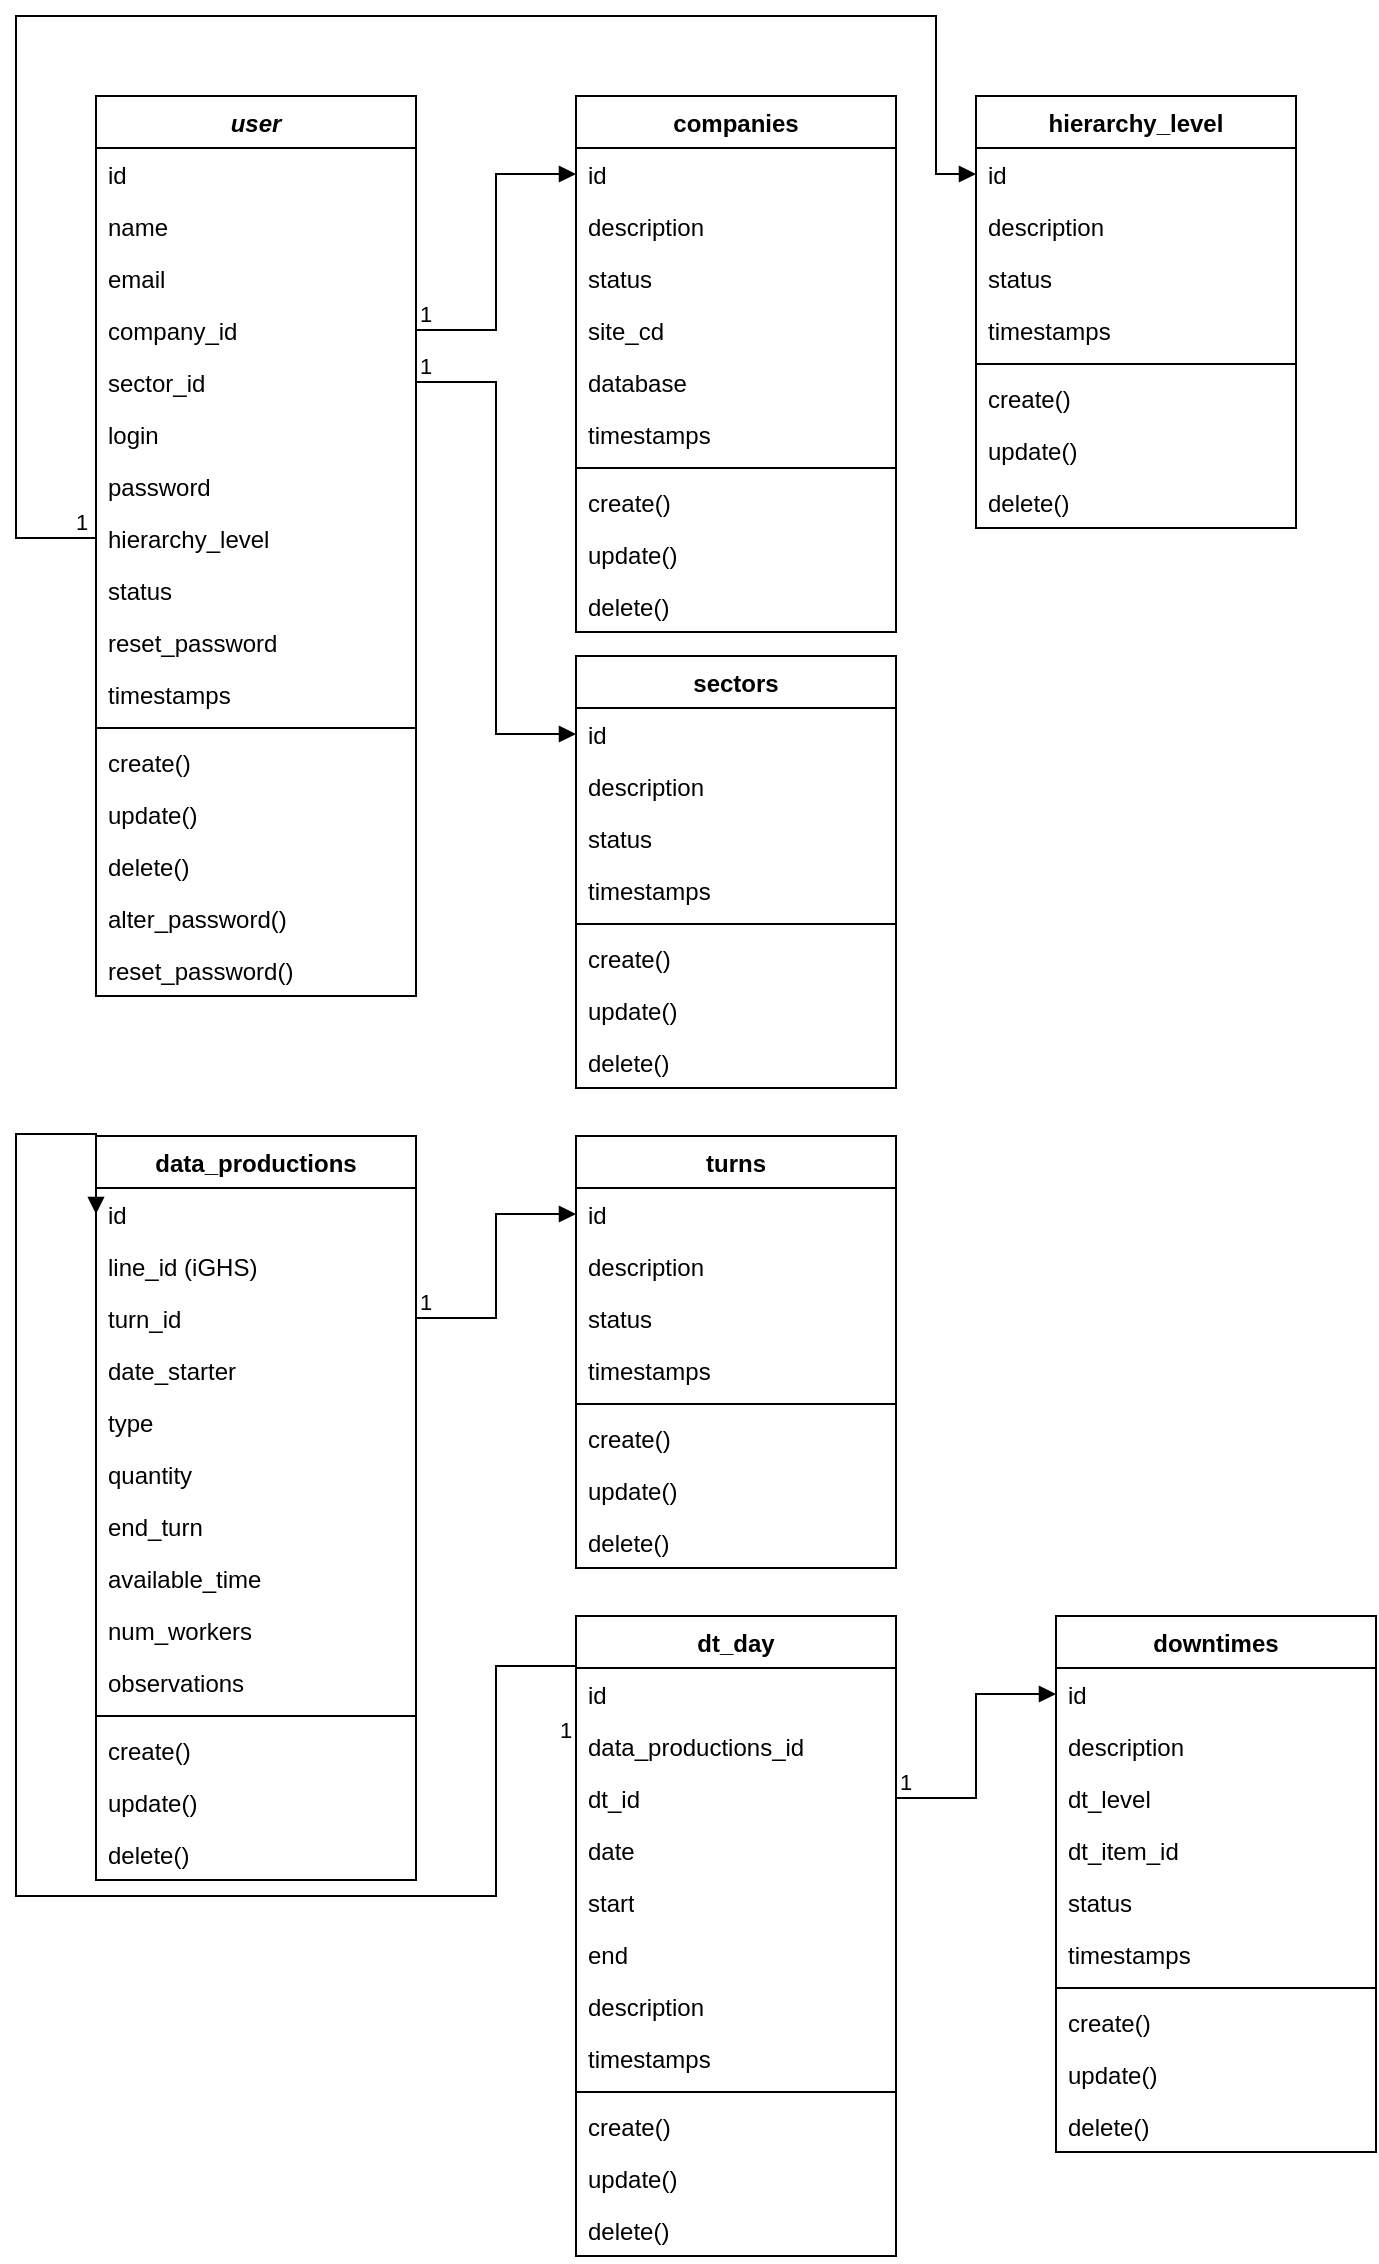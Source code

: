<mxfile version="28.2.3">
  <diagram id="C5RBs43oDa-KdzZeNtuy" name="Page-1">
    <mxGraphModel dx="946" dy="586" grid="1" gridSize="10" guides="1" tooltips="1" connect="1" arrows="1" fold="1" page="1" pageScale="1" pageWidth="827" pageHeight="1169" math="0" shadow="0">
      <root>
        <mxCell id="WIyWlLk6GJQsqaUBKTNV-0" />
        <mxCell id="WIyWlLk6GJQsqaUBKTNV-1" parent="WIyWlLk6GJQsqaUBKTNV-0" />
        <mxCell id="zkfFHV4jXpPFQw0GAbJ--0" value="user" style="swimlane;fontStyle=3;align=center;verticalAlign=top;childLayout=stackLayout;horizontal=1;startSize=26;horizontalStack=0;resizeParent=1;resizeLast=0;collapsible=1;marginBottom=0;rounded=0;shadow=0;strokeWidth=1;" parent="WIyWlLk6GJQsqaUBKTNV-1" vertex="1">
          <mxGeometry x="80" y="80" width="160" height="450" as="geometry">
            <mxRectangle x="40" y="40" width="160" height="26" as="alternateBounds" />
          </mxGeometry>
        </mxCell>
        <mxCell id="aJBhfYt_xdyc8l9P6Jgl-28" value="id" style="text;strokeColor=none;fillColor=none;align=left;verticalAlign=top;spacingLeft=4;spacingRight=4;overflow=hidden;rotatable=0;points=[[0,0.5],[1,0.5]];portConstraint=eastwest;whiteSpace=wrap;html=1;" parent="zkfFHV4jXpPFQw0GAbJ--0" vertex="1">
          <mxGeometry y="26" width="160" height="26" as="geometry" />
        </mxCell>
        <mxCell id="zkfFHV4jXpPFQw0GAbJ--1" value="name" style="text;align=left;verticalAlign=top;spacingLeft=4;spacingRight=4;overflow=hidden;rotatable=0;points=[[0,0.5],[1,0.5]];portConstraint=eastwest;" parent="zkfFHV4jXpPFQw0GAbJ--0" vertex="1">
          <mxGeometry y="52" width="160" height="26" as="geometry" />
        </mxCell>
        <mxCell id="zkfFHV4jXpPFQw0GAbJ--2" value="email" style="text;align=left;verticalAlign=top;spacingLeft=4;spacingRight=4;overflow=hidden;rotatable=0;points=[[0,0.5],[1,0.5]];portConstraint=eastwest;rounded=0;shadow=0;html=0;" parent="zkfFHV4jXpPFQw0GAbJ--0" vertex="1">
          <mxGeometry y="78" width="160" height="26" as="geometry" />
        </mxCell>
        <mxCell id="aJBhfYt_xdyc8l9P6Jgl-22" value="company_id" style="text;strokeColor=none;fillColor=none;align=left;verticalAlign=top;spacingLeft=4;spacingRight=4;overflow=hidden;rotatable=0;points=[[0,0.5],[1,0.5]];portConstraint=eastwest;whiteSpace=wrap;html=1;" parent="zkfFHV4jXpPFQw0GAbJ--0" vertex="1">
          <mxGeometry y="104" width="160" height="26" as="geometry" />
        </mxCell>
        <mxCell id="aJBhfYt_xdyc8l9P6Jgl-23" value="sector_id" style="text;strokeColor=none;fillColor=none;align=left;verticalAlign=top;spacingLeft=4;spacingRight=4;overflow=hidden;rotatable=0;points=[[0,0.5],[1,0.5]];portConstraint=eastwest;whiteSpace=wrap;html=1;" parent="zkfFHV4jXpPFQw0GAbJ--0" vertex="1">
          <mxGeometry y="130" width="160" height="26" as="geometry" />
        </mxCell>
        <mxCell id="zkfFHV4jXpPFQw0GAbJ--3" value="login" style="text;align=left;verticalAlign=top;spacingLeft=4;spacingRight=4;overflow=hidden;rotatable=0;points=[[0,0.5],[1,0.5]];portConstraint=eastwest;rounded=0;shadow=0;html=0;" parent="zkfFHV4jXpPFQw0GAbJ--0" vertex="1">
          <mxGeometry y="156" width="160" height="26" as="geometry" />
        </mxCell>
        <mxCell id="aJBhfYt_xdyc8l9P6Jgl-10" value="password" style="text;strokeColor=none;fillColor=none;align=left;verticalAlign=top;spacingLeft=4;spacingRight=4;overflow=hidden;rotatable=0;points=[[0,0.5],[1,0.5]];portConstraint=eastwest;whiteSpace=wrap;html=1;" parent="zkfFHV4jXpPFQw0GAbJ--0" vertex="1">
          <mxGeometry y="182" width="160" height="26" as="geometry" />
        </mxCell>
        <mxCell id="aJBhfYt_xdyc8l9P6Jgl-11" value="hierarchy_level" style="text;strokeColor=none;fillColor=none;align=left;verticalAlign=top;spacingLeft=4;spacingRight=4;overflow=hidden;rotatable=0;points=[[0,0.5],[1,0.5]];portConstraint=eastwest;whiteSpace=wrap;html=1;" parent="zkfFHV4jXpPFQw0GAbJ--0" vertex="1">
          <mxGeometry y="208" width="160" height="26" as="geometry" />
        </mxCell>
        <mxCell id="aJBhfYt_xdyc8l9P6Jgl-12" value="status" style="text;strokeColor=none;fillColor=none;align=left;verticalAlign=top;spacingLeft=4;spacingRight=4;overflow=hidden;rotatable=0;points=[[0,0.5],[1,0.5]];portConstraint=eastwest;whiteSpace=wrap;html=1;" parent="zkfFHV4jXpPFQw0GAbJ--0" vertex="1">
          <mxGeometry y="234" width="160" height="26" as="geometry" />
        </mxCell>
        <mxCell id="aJBhfYt_xdyc8l9P6Jgl-13" value="reset_password" style="text;strokeColor=none;fillColor=none;align=left;verticalAlign=top;spacingLeft=4;spacingRight=4;overflow=hidden;rotatable=0;points=[[0,0.5],[1,0.5]];portConstraint=eastwest;whiteSpace=wrap;html=1;" parent="zkfFHV4jXpPFQw0GAbJ--0" vertex="1">
          <mxGeometry y="260" width="160" height="26" as="geometry" />
        </mxCell>
        <mxCell id="aJBhfYt_xdyc8l9P6Jgl-14" value="timestamps" style="text;strokeColor=none;fillColor=none;align=left;verticalAlign=top;spacingLeft=4;spacingRight=4;overflow=hidden;rotatable=0;points=[[0,0.5],[1,0.5]];portConstraint=eastwest;whiteSpace=wrap;html=1;" parent="zkfFHV4jXpPFQw0GAbJ--0" vertex="1">
          <mxGeometry y="286" width="160" height="26" as="geometry" />
        </mxCell>
        <mxCell id="zkfFHV4jXpPFQw0GAbJ--4" value="" style="line;html=1;strokeWidth=1;align=left;verticalAlign=middle;spacingTop=-1;spacingLeft=3;spacingRight=3;rotatable=0;labelPosition=right;points=[];portConstraint=eastwest;" parent="zkfFHV4jXpPFQw0GAbJ--0" vertex="1">
          <mxGeometry y="312" width="160" height="8" as="geometry" />
        </mxCell>
        <mxCell id="zkfFHV4jXpPFQw0GAbJ--5" value="create()" style="text;align=left;verticalAlign=top;spacingLeft=4;spacingRight=4;overflow=hidden;rotatable=0;points=[[0,0.5],[1,0.5]];portConstraint=eastwest;" parent="zkfFHV4jXpPFQw0GAbJ--0" vertex="1">
          <mxGeometry y="320" width="160" height="26" as="geometry" />
        </mxCell>
        <mxCell id="aJBhfYt_xdyc8l9P6Jgl-16" value="update()" style="text;strokeColor=none;fillColor=none;align=left;verticalAlign=top;spacingLeft=4;spacingRight=4;overflow=hidden;rotatable=0;points=[[0,0.5],[1,0.5]];portConstraint=eastwest;whiteSpace=wrap;html=1;" parent="zkfFHV4jXpPFQw0GAbJ--0" vertex="1">
          <mxGeometry y="346" width="160" height="26" as="geometry" />
        </mxCell>
        <mxCell id="aJBhfYt_xdyc8l9P6Jgl-18" value="delete()" style="text;strokeColor=none;fillColor=none;align=left;verticalAlign=top;spacingLeft=4;spacingRight=4;overflow=hidden;rotatable=0;points=[[0,0.5],[1,0.5]];portConstraint=eastwest;whiteSpace=wrap;html=1;" parent="zkfFHV4jXpPFQw0GAbJ--0" vertex="1">
          <mxGeometry y="372" width="160" height="26" as="geometry" />
        </mxCell>
        <mxCell id="aJBhfYt_xdyc8l9P6Jgl-19" value="alter_password()" style="text;strokeColor=none;fillColor=none;align=left;verticalAlign=top;spacingLeft=4;spacingRight=4;overflow=hidden;rotatable=0;points=[[0,0.5],[1,0.5]];portConstraint=eastwest;whiteSpace=wrap;html=1;" parent="zkfFHV4jXpPFQw0GAbJ--0" vertex="1">
          <mxGeometry y="398" width="160" height="26" as="geometry" />
        </mxCell>
        <mxCell id="aJBhfYt_xdyc8l9P6Jgl-20" value="reset_password()" style="text;strokeColor=none;fillColor=none;align=left;verticalAlign=top;spacingLeft=4;spacingRight=4;overflow=hidden;rotatable=0;points=[[0,0.5],[1,0.5]];portConstraint=eastwest;whiteSpace=wrap;html=1;" parent="zkfFHV4jXpPFQw0GAbJ--0" vertex="1">
          <mxGeometry y="424" width="160" height="26" as="geometry" />
        </mxCell>
        <mxCell id="aJBhfYt_xdyc8l9P6Jgl-24" value="companies" style="swimlane;fontStyle=1;align=center;verticalAlign=top;childLayout=stackLayout;horizontal=1;startSize=26;horizontalStack=0;resizeParent=1;resizeParentMax=0;resizeLast=0;collapsible=1;marginBottom=0;whiteSpace=wrap;html=1;" parent="WIyWlLk6GJQsqaUBKTNV-1" vertex="1">
          <mxGeometry x="320" y="80" width="160" height="268" as="geometry" />
        </mxCell>
        <mxCell id="aJBhfYt_xdyc8l9P6Jgl-25" value="id" style="text;strokeColor=none;fillColor=none;align=left;verticalAlign=top;spacingLeft=4;spacingRight=4;overflow=hidden;rotatable=0;points=[[0,0.5],[1,0.5]];portConstraint=eastwest;whiteSpace=wrap;html=1;" parent="aJBhfYt_xdyc8l9P6Jgl-24" vertex="1">
          <mxGeometry y="26" width="160" height="26" as="geometry" />
        </mxCell>
        <mxCell id="aJBhfYt_xdyc8l9P6Jgl-32" value="description" style="text;strokeColor=none;fillColor=none;align=left;verticalAlign=top;spacingLeft=4;spacingRight=4;overflow=hidden;rotatable=0;points=[[0,0.5],[1,0.5]];portConstraint=eastwest;whiteSpace=wrap;html=1;" parent="aJBhfYt_xdyc8l9P6Jgl-24" vertex="1">
          <mxGeometry y="52" width="160" height="26" as="geometry" />
        </mxCell>
        <mxCell id="aJBhfYt_xdyc8l9P6Jgl-33" value="status" style="text;strokeColor=none;fillColor=none;align=left;verticalAlign=top;spacingLeft=4;spacingRight=4;overflow=hidden;rotatable=0;points=[[0,0.5],[1,0.5]];portConstraint=eastwest;whiteSpace=wrap;html=1;" parent="aJBhfYt_xdyc8l9P6Jgl-24" vertex="1">
          <mxGeometry y="78" width="160" height="26" as="geometry" />
        </mxCell>
        <mxCell id="XMLsojWSvzqTKyPz4xc3-0" value="site_cd" style="text;strokeColor=none;fillColor=none;align=left;verticalAlign=top;spacingLeft=4;spacingRight=4;overflow=hidden;rotatable=0;points=[[0,0.5],[1,0.5]];portConstraint=eastwest;whiteSpace=wrap;html=1;" vertex="1" parent="aJBhfYt_xdyc8l9P6Jgl-24">
          <mxGeometry y="104" width="160" height="26" as="geometry" />
        </mxCell>
        <mxCell id="XMLsojWSvzqTKyPz4xc3-1" value="database" style="text;strokeColor=none;fillColor=none;align=left;verticalAlign=top;spacingLeft=4;spacingRight=4;overflow=hidden;rotatable=0;points=[[0,0.5],[1,0.5]];portConstraint=eastwest;whiteSpace=wrap;html=1;" vertex="1" parent="aJBhfYt_xdyc8l9P6Jgl-24">
          <mxGeometry y="130" width="160" height="26" as="geometry" />
        </mxCell>
        <mxCell id="aJBhfYt_xdyc8l9P6Jgl-34" value="timestamps" style="text;strokeColor=none;fillColor=none;align=left;verticalAlign=top;spacingLeft=4;spacingRight=4;overflow=hidden;rotatable=0;points=[[0,0.5],[1,0.5]];portConstraint=eastwest;whiteSpace=wrap;html=1;" parent="aJBhfYt_xdyc8l9P6Jgl-24" vertex="1">
          <mxGeometry y="156" width="160" height="26" as="geometry" />
        </mxCell>
        <mxCell id="aJBhfYt_xdyc8l9P6Jgl-26" value="" style="line;strokeWidth=1;fillColor=none;align=left;verticalAlign=middle;spacingTop=-1;spacingLeft=3;spacingRight=3;rotatable=0;labelPosition=right;points=[];portConstraint=eastwest;strokeColor=inherit;" parent="aJBhfYt_xdyc8l9P6Jgl-24" vertex="1">
          <mxGeometry y="182" width="160" height="8" as="geometry" />
        </mxCell>
        <mxCell id="aJBhfYt_xdyc8l9P6Jgl-27" value="&lt;span style=&quot;text-wrap-mode: nowrap;&quot;&gt;create()&lt;/span&gt;" style="text;strokeColor=none;fillColor=none;align=left;verticalAlign=top;spacingLeft=4;spacingRight=4;overflow=hidden;rotatable=0;points=[[0,0.5],[1,0.5]];portConstraint=eastwest;whiteSpace=wrap;html=1;" parent="aJBhfYt_xdyc8l9P6Jgl-24" vertex="1">
          <mxGeometry y="190" width="160" height="26" as="geometry" />
        </mxCell>
        <mxCell id="aJBhfYt_xdyc8l9P6Jgl-38" value="update()" style="text;strokeColor=none;fillColor=none;align=left;verticalAlign=top;spacingLeft=4;spacingRight=4;overflow=hidden;rotatable=0;points=[[0,0.5],[1,0.5]];portConstraint=eastwest;whiteSpace=wrap;html=1;" parent="aJBhfYt_xdyc8l9P6Jgl-24" vertex="1">
          <mxGeometry y="216" width="160" height="26" as="geometry" />
        </mxCell>
        <mxCell id="aJBhfYt_xdyc8l9P6Jgl-39" value="delete()" style="text;strokeColor=none;fillColor=none;align=left;verticalAlign=top;spacingLeft=4;spacingRight=4;overflow=hidden;rotatable=0;points=[[0,0.5],[1,0.5]];portConstraint=eastwest;whiteSpace=wrap;html=1;" parent="aJBhfYt_xdyc8l9P6Jgl-24" vertex="1">
          <mxGeometry y="242" width="160" height="26" as="geometry" />
        </mxCell>
        <mxCell id="aJBhfYt_xdyc8l9P6Jgl-30" value="" style="endArrow=block;endFill=1;html=1;edgeStyle=orthogonalEdgeStyle;align=left;verticalAlign=top;rounded=0;exitX=1;exitY=0.5;exitDx=0;exitDy=0;entryX=0;entryY=0.5;entryDx=0;entryDy=0;" parent="WIyWlLk6GJQsqaUBKTNV-1" source="aJBhfYt_xdyc8l9P6Jgl-22" target="aJBhfYt_xdyc8l9P6Jgl-25" edge="1">
          <mxGeometry x="-1" relative="1" as="geometry">
            <mxPoint x="260" y="260" as="sourcePoint" />
            <mxPoint x="420" y="260" as="targetPoint" />
          </mxGeometry>
        </mxCell>
        <mxCell id="aJBhfYt_xdyc8l9P6Jgl-31" value="1" style="edgeLabel;resizable=0;html=1;align=left;verticalAlign=bottom;" parent="aJBhfYt_xdyc8l9P6Jgl-30" connectable="0" vertex="1">
          <mxGeometry x="-1" relative="1" as="geometry" />
        </mxCell>
        <mxCell id="aJBhfYt_xdyc8l9P6Jgl-40" value="sectors" style="swimlane;fontStyle=1;align=center;verticalAlign=top;childLayout=stackLayout;horizontal=1;startSize=26;horizontalStack=0;resizeParent=1;resizeParentMax=0;resizeLast=0;collapsible=1;marginBottom=0;whiteSpace=wrap;html=1;" parent="WIyWlLk6GJQsqaUBKTNV-1" vertex="1">
          <mxGeometry x="320" y="360" width="160" height="216" as="geometry" />
        </mxCell>
        <mxCell id="aJBhfYt_xdyc8l9P6Jgl-41" value="id" style="text;strokeColor=none;fillColor=none;align=left;verticalAlign=top;spacingLeft=4;spacingRight=4;overflow=hidden;rotatable=0;points=[[0,0.5],[1,0.5]];portConstraint=eastwest;whiteSpace=wrap;html=1;" parent="aJBhfYt_xdyc8l9P6Jgl-40" vertex="1">
          <mxGeometry y="26" width="160" height="26" as="geometry" />
        </mxCell>
        <mxCell id="aJBhfYt_xdyc8l9P6Jgl-42" value="description" style="text;strokeColor=none;fillColor=none;align=left;verticalAlign=top;spacingLeft=4;spacingRight=4;overflow=hidden;rotatable=0;points=[[0,0.5],[1,0.5]];portConstraint=eastwest;whiteSpace=wrap;html=1;" parent="aJBhfYt_xdyc8l9P6Jgl-40" vertex="1">
          <mxGeometry y="52" width="160" height="26" as="geometry" />
        </mxCell>
        <mxCell id="aJBhfYt_xdyc8l9P6Jgl-43" value="status" style="text;strokeColor=none;fillColor=none;align=left;verticalAlign=top;spacingLeft=4;spacingRight=4;overflow=hidden;rotatable=0;points=[[0,0.5],[1,0.5]];portConstraint=eastwest;whiteSpace=wrap;html=1;" parent="aJBhfYt_xdyc8l9P6Jgl-40" vertex="1">
          <mxGeometry y="78" width="160" height="26" as="geometry" />
        </mxCell>
        <mxCell id="aJBhfYt_xdyc8l9P6Jgl-44" value="timestamps" style="text;strokeColor=none;fillColor=none;align=left;verticalAlign=top;spacingLeft=4;spacingRight=4;overflow=hidden;rotatable=0;points=[[0,0.5],[1,0.5]];portConstraint=eastwest;whiteSpace=wrap;html=1;" parent="aJBhfYt_xdyc8l9P6Jgl-40" vertex="1">
          <mxGeometry y="104" width="160" height="26" as="geometry" />
        </mxCell>
        <mxCell id="aJBhfYt_xdyc8l9P6Jgl-45" value="" style="line;strokeWidth=1;fillColor=none;align=left;verticalAlign=middle;spacingTop=-1;spacingLeft=3;spacingRight=3;rotatable=0;labelPosition=right;points=[];portConstraint=eastwest;strokeColor=inherit;" parent="aJBhfYt_xdyc8l9P6Jgl-40" vertex="1">
          <mxGeometry y="130" width="160" height="8" as="geometry" />
        </mxCell>
        <mxCell id="aJBhfYt_xdyc8l9P6Jgl-46" value="&lt;span style=&quot;text-wrap-mode: nowrap;&quot;&gt;create()&lt;/span&gt;" style="text;strokeColor=none;fillColor=none;align=left;verticalAlign=top;spacingLeft=4;spacingRight=4;overflow=hidden;rotatable=0;points=[[0,0.5],[1,0.5]];portConstraint=eastwest;whiteSpace=wrap;html=1;" parent="aJBhfYt_xdyc8l9P6Jgl-40" vertex="1">
          <mxGeometry y="138" width="160" height="26" as="geometry" />
        </mxCell>
        <mxCell id="aJBhfYt_xdyc8l9P6Jgl-47" value="update()" style="text;strokeColor=none;fillColor=none;align=left;verticalAlign=top;spacingLeft=4;spacingRight=4;overflow=hidden;rotatable=0;points=[[0,0.5],[1,0.5]];portConstraint=eastwest;whiteSpace=wrap;html=1;" parent="aJBhfYt_xdyc8l9P6Jgl-40" vertex="1">
          <mxGeometry y="164" width="160" height="26" as="geometry" />
        </mxCell>
        <mxCell id="aJBhfYt_xdyc8l9P6Jgl-48" value="delete()" style="text;strokeColor=none;fillColor=none;align=left;verticalAlign=top;spacingLeft=4;spacingRight=4;overflow=hidden;rotatable=0;points=[[0,0.5],[1,0.5]];portConstraint=eastwest;whiteSpace=wrap;html=1;" parent="aJBhfYt_xdyc8l9P6Jgl-40" vertex="1">
          <mxGeometry y="190" width="160" height="26" as="geometry" />
        </mxCell>
        <mxCell id="aJBhfYt_xdyc8l9P6Jgl-49" value="" style="endArrow=block;endFill=1;html=1;edgeStyle=orthogonalEdgeStyle;align=left;verticalAlign=top;rounded=0;exitX=1;exitY=0.5;exitDx=0;exitDy=0;entryX=0;entryY=0.5;entryDx=0;entryDy=0;" parent="WIyWlLk6GJQsqaUBKTNV-1" source="aJBhfYt_xdyc8l9P6Jgl-23" target="aJBhfYt_xdyc8l9P6Jgl-41" edge="1">
          <mxGeometry x="-1" relative="1" as="geometry">
            <mxPoint x="270" y="268" as="sourcePoint" />
            <mxPoint x="350" y="190" as="targetPoint" />
          </mxGeometry>
        </mxCell>
        <mxCell id="aJBhfYt_xdyc8l9P6Jgl-50" value="1" style="edgeLabel;resizable=0;html=1;align=left;verticalAlign=bottom;" parent="aJBhfYt_xdyc8l9P6Jgl-49" connectable="0" vertex="1">
          <mxGeometry x="-1" relative="1" as="geometry" />
        </mxCell>
        <mxCell id="aJBhfYt_xdyc8l9P6Jgl-51" value="&lt;span style=&quot;text-align: left;&quot;&gt;hierarchy_level&lt;/span&gt;" style="swimlane;fontStyle=1;align=center;verticalAlign=top;childLayout=stackLayout;horizontal=1;startSize=26;horizontalStack=0;resizeParent=1;resizeParentMax=0;resizeLast=0;collapsible=1;marginBottom=0;whiteSpace=wrap;html=1;" parent="WIyWlLk6GJQsqaUBKTNV-1" vertex="1">
          <mxGeometry x="520" y="80" width="160" height="216" as="geometry" />
        </mxCell>
        <mxCell id="aJBhfYt_xdyc8l9P6Jgl-52" value="id" style="text;strokeColor=none;fillColor=none;align=left;verticalAlign=top;spacingLeft=4;spacingRight=4;overflow=hidden;rotatable=0;points=[[0,0.5],[1,0.5]];portConstraint=eastwest;whiteSpace=wrap;html=1;" parent="aJBhfYt_xdyc8l9P6Jgl-51" vertex="1">
          <mxGeometry y="26" width="160" height="26" as="geometry" />
        </mxCell>
        <mxCell id="aJBhfYt_xdyc8l9P6Jgl-53" value="description" style="text;strokeColor=none;fillColor=none;align=left;verticalAlign=top;spacingLeft=4;spacingRight=4;overflow=hidden;rotatable=0;points=[[0,0.5],[1,0.5]];portConstraint=eastwest;whiteSpace=wrap;html=1;" parent="aJBhfYt_xdyc8l9P6Jgl-51" vertex="1">
          <mxGeometry y="52" width="160" height="26" as="geometry" />
        </mxCell>
        <mxCell id="aJBhfYt_xdyc8l9P6Jgl-54" value="status" style="text;strokeColor=none;fillColor=none;align=left;verticalAlign=top;spacingLeft=4;spacingRight=4;overflow=hidden;rotatable=0;points=[[0,0.5],[1,0.5]];portConstraint=eastwest;whiteSpace=wrap;html=1;" parent="aJBhfYt_xdyc8l9P6Jgl-51" vertex="1">
          <mxGeometry y="78" width="160" height="26" as="geometry" />
        </mxCell>
        <mxCell id="aJBhfYt_xdyc8l9P6Jgl-55" value="timestamps" style="text;strokeColor=none;fillColor=none;align=left;verticalAlign=top;spacingLeft=4;spacingRight=4;overflow=hidden;rotatable=0;points=[[0,0.5],[1,0.5]];portConstraint=eastwest;whiteSpace=wrap;html=1;" parent="aJBhfYt_xdyc8l9P6Jgl-51" vertex="1">
          <mxGeometry y="104" width="160" height="26" as="geometry" />
        </mxCell>
        <mxCell id="aJBhfYt_xdyc8l9P6Jgl-56" value="" style="line;strokeWidth=1;fillColor=none;align=left;verticalAlign=middle;spacingTop=-1;spacingLeft=3;spacingRight=3;rotatable=0;labelPosition=right;points=[];portConstraint=eastwest;strokeColor=inherit;" parent="aJBhfYt_xdyc8l9P6Jgl-51" vertex="1">
          <mxGeometry y="130" width="160" height="8" as="geometry" />
        </mxCell>
        <mxCell id="aJBhfYt_xdyc8l9P6Jgl-57" value="&lt;span style=&quot;text-wrap-mode: nowrap;&quot;&gt;create()&lt;/span&gt;" style="text;strokeColor=none;fillColor=none;align=left;verticalAlign=top;spacingLeft=4;spacingRight=4;overflow=hidden;rotatable=0;points=[[0,0.5],[1,0.5]];portConstraint=eastwest;whiteSpace=wrap;html=1;" parent="aJBhfYt_xdyc8l9P6Jgl-51" vertex="1">
          <mxGeometry y="138" width="160" height="26" as="geometry" />
        </mxCell>
        <mxCell id="aJBhfYt_xdyc8l9P6Jgl-58" value="update()" style="text;strokeColor=none;fillColor=none;align=left;verticalAlign=top;spacingLeft=4;spacingRight=4;overflow=hidden;rotatable=0;points=[[0,0.5],[1,0.5]];portConstraint=eastwest;whiteSpace=wrap;html=1;" parent="aJBhfYt_xdyc8l9P6Jgl-51" vertex="1">
          <mxGeometry y="164" width="160" height="26" as="geometry" />
        </mxCell>
        <mxCell id="aJBhfYt_xdyc8l9P6Jgl-59" value="delete()" style="text;strokeColor=none;fillColor=none;align=left;verticalAlign=top;spacingLeft=4;spacingRight=4;overflow=hidden;rotatable=0;points=[[0,0.5],[1,0.5]];portConstraint=eastwest;whiteSpace=wrap;html=1;" parent="aJBhfYt_xdyc8l9P6Jgl-51" vertex="1">
          <mxGeometry y="190" width="160" height="26" as="geometry" />
        </mxCell>
        <mxCell id="aJBhfYt_xdyc8l9P6Jgl-60" value="" style="endArrow=block;endFill=1;html=1;edgeStyle=orthogonalEdgeStyle;align=left;verticalAlign=top;rounded=0;exitX=0;exitY=0.5;exitDx=0;exitDy=0;entryX=0;entryY=0.5;entryDx=0;entryDy=0;" parent="WIyWlLk6GJQsqaUBKTNV-1" source="aJBhfYt_xdyc8l9P6Jgl-11" target="aJBhfYt_xdyc8l9P6Jgl-52" edge="1">
          <mxGeometry x="-1" relative="1" as="geometry">
            <mxPoint x="250" y="268" as="sourcePoint" />
            <mxPoint x="330" y="190" as="targetPoint" />
            <Array as="points">
              <mxPoint x="40" y="301" />
              <mxPoint x="40" y="40" />
              <mxPoint x="500" y="40" />
              <mxPoint x="500" y="119" />
            </Array>
          </mxGeometry>
        </mxCell>
        <mxCell id="aJBhfYt_xdyc8l9P6Jgl-61" value="1" style="edgeLabel;resizable=0;html=1;align=left;verticalAlign=bottom;" parent="aJBhfYt_xdyc8l9P6Jgl-60" connectable="0" vertex="1">
          <mxGeometry x="-1" relative="1" as="geometry">
            <mxPoint x="-12" as="offset" />
          </mxGeometry>
        </mxCell>
        <mxCell id="aJBhfYt_xdyc8l9P6Jgl-74" value="&lt;span style=&quot;text-align: left;&quot;&gt;data_productions&lt;/span&gt;" style="swimlane;fontStyle=1;align=center;verticalAlign=top;childLayout=stackLayout;horizontal=1;startSize=26;horizontalStack=0;resizeParent=1;resizeParentMax=0;resizeLast=0;collapsible=1;marginBottom=0;whiteSpace=wrap;html=1;" parent="WIyWlLk6GJQsqaUBKTNV-1" vertex="1">
          <mxGeometry x="80" y="600" width="160" height="372" as="geometry" />
        </mxCell>
        <mxCell id="aJBhfYt_xdyc8l9P6Jgl-75" value="id" style="text;strokeColor=none;fillColor=none;align=left;verticalAlign=top;spacingLeft=4;spacingRight=4;overflow=hidden;rotatable=0;points=[[0,0.5],[1,0.5]];portConstraint=eastwest;whiteSpace=wrap;html=1;" parent="aJBhfYt_xdyc8l9P6Jgl-74" vertex="1">
          <mxGeometry y="26" width="160" height="26" as="geometry" />
        </mxCell>
        <mxCell id="aJBhfYt_xdyc8l9P6Jgl-76" value="line_id (iGHS)" style="text;strokeColor=none;fillColor=none;align=left;verticalAlign=top;spacingLeft=4;spacingRight=4;overflow=hidden;rotatable=0;points=[[0,0.5],[1,0.5]];portConstraint=eastwest;whiteSpace=wrap;html=1;" parent="aJBhfYt_xdyc8l9P6Jgl-74" vertex="1">
          <mxGeometry y="52" width="160" height="26" as="geometry" />
        </mxCell>
        <mxCell id="aJBhfYt_xdyc8l9P6Jgl-93" value="turn_id" style="text;strokeColor=none;fillColor=none;align=left;verticalAlign=top;spacingLeft=4;spacingRight=4;overflow=hidden;rotatable=0;points=[[0,0.5],[1,0.5]];portConstraint=eastwest;whiteSpace=wrap;html=1;" parent="aJBhfYt_xdyc8l9P6Jgl-74" vertex="1">
          <mxGeometry y="78" width="160" height="26" as="geometry" />
        </mxCell>
        <mxCell id="aJBhfYt_xdyc8l9P6Jgl-94" value="date_starter" style="text;strokeColor=none;fillColor=none;align=left;verticalAlign=top;spacingLeft=4;spacingRight=4;overflow=hidden;rotatable=0;points=[[0,0.5],[1,0.5]];portConstraint=eastwest;whiteSpace=wrap;html=1;" parent="aJBhfYt_xdyc8l9P6Jgl-74" vertex="1">
          <mxGeometry y="104" width="160" height="26" as="geometry" />
        </mxCell>
        <mxCell id="aJBhfYt_xdyc8l9P6Jgl-77" value="type" style="text;strokeColor=none;fillColor=none;align=left;verticalAlign=top;spacingLeft=4;spacingRight=4;overflow=hidden;rotatable=0;points=[[0,0.5],[1,0.5]];portConstraint=eastwest;whiteSpace=wrap;html=1;" parent="aJBhfYt_xdyc8l9P6Jgl-74" vertex="1">
          <mxGeometry y="130" width="160" height="26" as="geometry" />
        </mxCell>
        <mxCell id="aJBhfYt_xdyc8l9P6Jgl-78" value="quantity" style="text;strokeColor=none;fillColor=none;align=left;verticalAlign=top;spacingLeft=4;spacingRight=4;overflow=hidden;rotatable=0;points=[[0,0.5],[1,0.5]];portConstraint=eastwest;whiteSpace=wrap;html=1;" parent="aJBhfYt_xdyc8l9P6Jgl-74" vertex="1">
          <mxGeometry y="156" width="160" height="26" as="geometry" />
        </mxCell>
        <mxCell id="aJBhfYt_xdyc8l9P6Jgl-86" value="end_turn" style="text;strokeColor=none;fillColor=none;align=left;verticalAlign=top;spacingLeft=4;spacingRight=4;overflow=hidden;rotatable=0;points=[[0,0.5],[1,0.5]];portConstraint=eastwest;whiteSpace=wrap;html=1;" parent="aJBhfYt_xdyc8l9P6Jgl-74" vertex="1">
          <mxGeometry y="182" width="160" height="26" as="geometry" />
        </mxCell>
        <mxCell id="aJBhfYt_xdyc8l9P6Jgl-88" value="available_time" style="text;strokeColor=none;fillColor=none;align=left;verticalAlign=top;spacingLeft=4;spacingRight=4;overflow=hidden;rotatable=0;points=[[0,0.5],[1,0.5]];portConstraint=eastwest;whiteSpace=wrap;html=1;" parent="aJBhfYt_xdyc8l9P6Jgl-74" vertex="1">
          <mxGeometry y="208" width="160" height="26" as="geometry" />
        </mxCell>
        <mxCell id="aJBhfYt_xdyc8l9P6Jgl-89" value="num_workers" style="text;strokeColor=none;fillColor=none;align=left;verticalAlign=top;spacingLeft=4;spacingRight=4;overflow=hidden;rotatable=0;points=[[0,0.5],[1,0.5]];portConstraint=eastwest;whiteSpace=wrap;html=1;" parent="aJBhfYt_xdyc8l9P6Jgl-74" vertex="1">
          <mxGeometry y="234" width="160" height="26" as="geometry" />
        </mxCell>
        <mxCell id="aJBhfYt_xdyc8l9P6Jgl-91" value="observations" style="text;strokeColor=none;fillColor=none;align=left;verticalAlign=top;spacingLeft=4;spacingRight=4;overflow=hidden;rotatable=0;points=[[0,0.5],[1,0.5]];portConstraint=eastwest;whiteSpace=wrap;html=1;" parent="aJBhfYt_xdyc8l9P6Jgl-74" vertex="1">
          <mxGeometry y="260" width="160" height="26" as="geometry" />
        </mxCell>
        <mxCell id="aJBhfYt_xdyc8l9P6Jgl-79" value="" style="line;strokeWidth=1;fillColor=none;align=left;verticalAlign=middle;spacingTop=-1;spacingLeft=3;spacingRight=3;rotatable=0;labelPosition=right;points=[];portConstraint=eastwest;strokeColor=inherit;" parent="aJBhfYt_xdyc8l9P6Jgl-74" vertex="1">
          <mxGeometry y="286" width="160" height="8" as="geometry" />
        </mxCell>
        <mxCell id="aJBhfYt_xdyc8l9P6Jgl-80" value="&lt;span style=&quot;text-wrap-mode: nowrap;&quot;&gt;create()&lt;/span&gt;" style="text;strokeColor=none;fillColor=none;align=left;verticalAlign=top;spacingLeft=4;spacingRight=4;overflow=hidden;rotatable=0;points=[[0,0.5],[1,0.5]];portConstraint=eastwest;whiteSpace=wrap;html=1;" parent="aJBhfYt_xdyc8l9P6Jgl-74" vertex="1">
          <mxGeometry y="294" width="160" height="26" as="geometry" />
        </mxCell>
        <mxCell id="aJBhfYt_xdyc8l9P6Jgl-81" value="update()" style="text;strokeColor=none;fillColor=none;align=left;verticalAlign=top;spacingLeft=4;spacingRight=4;overflow=hidden;rotatable=0;points=[[0,0.5],[1,0.5]];portConstraint=eastwest;whiteSpace=wrap;html=1;" parent="aJBhfYt_xdyc8l9P6Jgl-74" vertex="1">
          <mxGeometry y="320" width="160" height="26" as="geometry" />
        </mxCell>
        <mxCell id="aJBhfYt_xdyc8l9P6Jgl-82" value="delete()" style="text;strokeColor=none;fillColor=none;align=left;verticalAlign=top;spacingLeft=4;spacingRight=4;overflow=hidden;rotatable=0;points=[[0,0.5],[1,0.5]];portConstraint=eastwest;whiteSpace=wrap;html=1;" parent="aJBhfYt_xdyc8l9P6Jgl-74" vertex="1">
          <mxGeometry y="346" width="160" height="26" as="geometry" />
        </mxCell>
        <mxCell id="aJBhfYt_xdyc8l9P6Jgl-96" value="turns" style="swimlane;fontStyle=1;align=center;verticalAlign=top;childLayout=stackLayout;horizontal=1;startSize=26;horizontalStack=0;resizeParent=1;resizeParentMax=0;resizeLast=0;collapsible=1;marginBottom=0;whiteSpace=wrap;html=1;" parent="WIyWlLk6GJQsqaUBKTNV-1" vertex="1">
          <mxGeometry x="320" y="600" width="160" height="216" as="geometry" />
        </mxCell>
        <mxCell id="aJBhfYt_xdyc8l9P6Jgl-97" value="id" style="text;strokeColor=none;fillColor=none;align=left;verticalAlign=top;spacingLeft=4;spacingRight=4;overflow=hidden;rotatable=0;points=[[0,0.5],[1,0.5]];portConstraint=eastwest;whiteSpace=wrap;html=1;" parent="aJBhfYt_xdyc8l9P6Jgl-96" vertex="1">
          <mxGeometry y="26" width="160" height="26" as="geometry" />
        </mxCell>
        <mxCell id="aJBhfYt_xdyc8l9P6Jgl-98" value="description" style="text;strokeColor=none;fillColor=none;align=left;verticalAlign=top;spacingLeft=4;spacingRight=4;overflow=hidden;rotatable=0;points=[[0,0.5],[1,0.5]];portConstraint=eastwest;whiteSpace=wrap;html=1;" parent="aJBhfYt_xdyc8l9P6Jgl-96" vertex="1">
          <mxGeometry y="52" width="160" height="26" as="geometry" />
        </mxCell>
        <mxCell id="aJBhfYt_xdyc8l9P6Jgl-99" value="status" style="text;strokeColor=none;fillColor=none;align=left;verticalAlign=top;spacingLeft=4;spacingRight=4;overflow=hidden;rotatable=0;points=[[0,0.5],[1,0.5]];portConstraint=eastwest;whiteSpace=wrap;html=1;" parent="aJBhfYt_xdyc8l9P6Jgl-96" vertex="1">
          <mxGeometry y="78" width="160" height="26" as="geometry" />
        </mxCell>
        <mxCell id="aJBhfYt_xdyc8l9P6Jgl-100" value="timestamps" style="text;strokeColor=none;fillColor=none;align=left;verticalAlign=top;spacingLeft=4;spacingRight=4;overflow=hidden;rotatable=0;points=[[0,0.5],[1,0.5]];portConstraint=eastwest;whiteSpace=wrap;html=1;" parent="aJBhfYt_xdyc8l9P6Jgl-96" vertex="1">
          <mxGeometry y="104" width="160" height="26" as="geometry" />
        </mxCell>
        <mxCell id="aJBhfYt_xdyc8l9P6Jgl-101" value="" style="line;strokeWidth=1;fillColor=none;align=left;verticalAlign=middle;spacingTop=-1;spacingLeft=3;spacingRight=3;rotatable=0;labelPosition=right;points=[];portConstraint=eastwest;strokeColor=inherit;" parent="aJBhfYt_xdyc8l9P6Jgl-96" vertex="1">
          <mxGeometry y="130" width="160" height="8" as="geometry" />
        </mxCell>
        <mxCell id="aJBhfYt_xdyc8l9P6Jgl-102" value="&lt;span style=&quot;text-wrap-mode: nowrap;&quot;&gt;create()&lt;/span&gt;" style="text;strokeColor=none;fillColor=none;align=left;verticalAlign=top;spacingLeft=4;spacingRight=4;overflow=hidden;rotatable=0;points=[[0,0.5],[1,0.5]];portConstraint=eastwest;whiteSpace=wrap;html=1;" parent="aJBhfYt_xdyc8l9P6Jgl-96" vertex="1">
          <mxGeometry y="138" width="160" height="26" as="geometry" />
        </mxCell>
        <mxCell id="aJBhfYt_xdyc8l9P6Jgl-103" value="update()" style="text;strokeColor=none;fillColor=none;align=left;verticalAlign=top;spacingLeft=4;spacingRight=4;overflow=hidden;rotatable=0;points=[[0,0.5],[1,0.5]];portConstraint=eastwest;whiteSpace=wrap;html=1;" parent="aJBhfYt_xdyc8l9P6Jgl-96" vertex="1">
          <mxGeometry y="164" width="160" height="26" as="geometry" />
        </mxCell>
        <mxCell id="aJBhfYt_xdyc8l9P6Jgl-104" value="delete()" style="text;strokeColor=none;fillColor=none;align=left;verticalAlign=top;spacingLeft=4;spacingRight=4;overflow=hidden;rotatable=0;points=[[0,0.5],[1,0.5]];portConstraint=eastwest;whiteSpace=wrap;html=1;" parent="aJBhfYt_xdyc8l9P6Jgl-96" vertex="1">
          <mxGeometry y="190" width="160" height="26" as="geometry" />
        </mxCell>
        <mxCell id="aJBhfYt_xdyc8l9P6Jgl-105" value="" style="endArrow=block;endFill=1;html=1;edgeStyle=orthogonalEdgeStyle;align=left;verticalAlign=top;rounded=0;exitX=1;exitY=0.5;exitDx=0;exitDy=0;entryX=0;entryY=0.5;entryDx=0;entryDy=0;" parent="WIyWlLk6GJQsqaUBKTNV-1" source="aJBhfYt_xdyc8l9P6Jgl-93" target="aJBhfYt_xdyc8l9P6Jgl-97" edge="1">
          <mxGeometry x="-1" relative="1" as="geometry">
            <mxPoint x="280" y="280" as="sourcePoint" />
            <mxPoint x="360" y="416" as="targetPoint" />
          </mxGeometry>
        </mxCell>
        <mxCell id="aJBhfYt_xdyc8l9P6Jgl-106" value="1" style="edgeLabel;resizable=0;html=1;align=left;verticalAlign=bottom;" parent="aJBhfYt_xdyc8l9P6Jgl-105" connectable="0" vertex="1">
          <mxGeometry x="-1" relative="1" as="geometry" />
        </mxCell>
        <mxCell id="aJBhfYt_xdyc8l9P6Jgl-107" value="downtimes" style="swimlane;fontStyle=1;align=center;verticalAlign=top;childLayout=stackLayout;horizontal=1;startSize=26;horizontalStack=0;resizeParent=1;resizeParentMax=0;resizeLast=0;collapsible=1;marginBottom=0;whiteSpace=wrap;html=1;" parent="WIyWlLk6GJQsqaUBKTNV-1" vertex="1">
          <mxGeometry x="560" y="840" width="160" height="268" as="geometry" />
        </mxCell>
        <mxCell id="aJBhfYt_xdyc8l9P6Jgl-108" value="id" style="text;strokeColor=none;fillColor=none;align=left;verticalAlign=top;spacingLeft=4;spacingRight=4;overflow=hidden;rotatable=0;points=[[0,0.5],[1,0.5]];portConstraint=eastwest;whiteSpace=wrap;html=1;" parent="aJBhfYt_xdyc8l9P6Jgl-107" vertex="1">
          <mxGeometry y="26" width="160" height="26" as="geometry" />
        </mxCell>
        <mxCell id="aJBhfYt_xdyc8l9P6Jgl-109" value="description" style="text;strokeColor=none;fillColor=none;align=left;verticalAlign=top;spacingLeft=4;spacingRight=4;overflow=hidden;rotatable=0;points=[[0,0.5],[1,0.5]];portConstraint=eastwest;whiteSpace=wrap;html=1;" parent="aJBhfYt_xdyc8l9P6Jgl-107" vertex="1">
          <mxGeometry y="52" width="160" height="26" as="geometry" />
        </mxCell>
        <mxCell id="aJBhfYt_xdyc8l9P6Jgl-118" value="dt_level" style="text;strokeColor=none;fillColor=none;align=left;verticalAlign=top;spacingLeft=4;spacingRight=4;overflow=hidden;rotatable=0;points=[[0,0.5],[1,0.5]];portConstraint=eastwest;whiteSpace=wrap;html=1;" parent="aJBhfYt_xdyc8l9P6Jgl-107" vertex="1">
          <mxGeometry y="78" width="160" height="26" as="geometry" />
        </mxCell>
        <mxCell id="aJBhfYt_xdyc8l9P6Jgl-119" value="dt_item_id" style="text;strokeColor=none;fillColor=none;align=left;verticalAlign=top;spacingLeft=4;spacingRight=4;overflow=hidden;rotatable=0;points=[[0,0.5],[1,0.5]];portConstraint=eastwest;whiteSpace=wrap;html=1;" parent="aJBhfYt_xdyc8l9P6Jgl-107" vertex="1">
          <mxGeometry y="104" width="160" height="26" as="geometry" />
        </mxCell>
        <mxCell id="aJBhfYt_xdyc8l9P6Jgl-110" value="status" style="text;strokeColor=none;fillColor=none;align=left;verticalAlign=top;spacingLeft=4;spacingRight=4;overflow=hidden;rotatable=0;points=[[0,0.5],[1,0.5]];portConstraint=eastwest;whiteSpace=wrap;html=1;" parent="aJBhfYt_xdyc8l9P6Jgl-107" vertex="1">
          <mxGeometry y="130" width="160" height="26" as="geometry" />
        </mxCell>
        <mxCell id="aJBhfYt_xdyc8l9P6Jgl-111" value="timestamps" style="text;strokeColor=none;fillColor=none;align=left;verticalAlign=top;spacingLeft=4;spacingRight=4;overflow=hidden;rotatable=0;points=[[0,0.5],[1,0.5]];portConstraint=eastwest;whiteSpace=wrap;html=1;" parent="aJBhfYt_xdyc8l9P6Jgl-107" vertex="1">
          <mxGeometry y="156" width="160" height="26" as="geometry" />
        </mxCell>
        <mxCell id="aJBhfYt_xdyc8l9P6Jgl-112" value="" style="line;strokeWidth=1;fillColor=none;align=left;verticalAlign=middle;spacingTop=-1;spacingLeft=3;spacingRight=3;rotatable=0;labelPosition=right;points=[];portConstraint=eastwest;strokeColor=inherit;" parent="aJBhfYt_xdyc8l9P6Jgl-107" vertex="1">
          <mxGeometry y="182" width="160" height="8" as="geometry" />
        </mxCell>
        <mxCell id="aJBhfYt_xdyc8l9P6Jgl-113" value="&lt;span style=&quot;text-wrap-mode: nowrap;&quot;&gt;create()&lt;/span&gt;" style="text;strokeColor=none;fillColor=none;align=left;verticalAlign=top;spacingLeft=4;spacingRight=4;overflow=hidden;rotatable=0;points=[[0,0.5],[1,0.5]];portConstraint=eastwest;whiteSpace=wrap;html=1;" parent="aJBhfYt_xdyc8l9P6Jgl-107" vertex="1">
          <mxGeometry y="190" width="160" height="26" as="geometry" />
        </mxCell>
        <mxCell id="aJBhfYt_xdyc8l9P6Jgl-114" value="update()" style="text;strokeColor=none;fillColor=none;align=left;verticalAlign=top;spacingLeft=4;spacingRight=4;overflow=hidden;rotatable=0;points=[[0,0.5],[1,0.5]];portConstraint=eastwest;whiteSpace=wrap;html=1;" parent="aJBhfYt_xdyc8l9P6Jgl-107" vertex="1">
          <mxGeometry y="216" width="160" height="26" as="geometry" />
        </mxCell>
        <mxCell id="aJBhfYt_xdyc8l9P6Jgl-115" value="delete()" style="text;strokeColor=none;fillColor=none;align=left;verticalAlign=top;spacingLeft=4;spacingRight=4;overflow=hidden;rotatable=0;points=[[0,0.5],[1,0.5]];portConstraint=eastwest;whiteSpace=wrap;html=1;" parent="aJBhfYt_xdyc8l9P6Jgl-107" vertex="1">
          <mxGeometry y="242" width="160" height="26" as="geometry" />
        </mxCell>
        <mxCell id="aJBhfYt_xdyc8l9P6Jgl-120" value="dt_day" style="swimlane;fontStyle=1;align=center;verticalAlign=top;childLayout=stackLayout;horizontal=1;startSize=26;horizontalStack=0;resizeParent=1;resizeParentMax=0;resizeLast=0;collapsible=1;marginBottom=0;whiteSpace=wrap;html=1;" parent="WIyWlLk6GJQsqaUBKTNV-1" vertex="1">
          <mxGeometry x="320" y="840" width="160" height="320" as="geometry" />
        </mxCell>
        <mxCell id="aJBhfYt_xdyc8l9P6Jgl-121" value="id" style="text;strokeColor=none;fillColor=none;align=left;verticalAlign=top;spacingLeft=4;spacingRight=4;overflow=hidden;rotatable=0;points=[[0,0.5],[1,0.5]];portConstraint=eastwest;whiteSpace=wrap;html=1;" parent="aJBhfYt_xdyc8l9P6Jgl-120" vertex="1">
          <mxGeometry y="26" width="160" height="26" as="geometry" />
        </mxCell>
        <mxCell id="aJBhfYt_xdyc8l9P6Jgl-122" value="data_productions_id" style="text;strokeColor=none;fillColor=none;align=left;verticalAlign=top;spacingLeft=4;spacingRight=4;overflow=hidden;rotatable=0;points=[[0,0.5],[1,0.5]];portConstraint=eastwest;whiteSpace=wrap;html=1;" parent="aJBhfYt_xdyc8l9P6Jgl-120" vertex="1">
          <mxGeometry y="52" width="160" height="26" as="geometry" />
        </mxCell>
        <mxCell id="aJBhfYt_xdyc8l9P6Jgl-125" value="dt_id" style="text;strokeColor=none;fillColor=none;align=left;verticalAlign=top;spacingLeft=4;spacingRight=4;overflow=hidden;rotatable=0;points=[[0,0.5],[1,0.5]];portConstraint=eastwest;whiteSpace=wrap;html=1;" parent="aJBhfYt_xdyc8l9P6Jgl-120" vertex="1">
          <mxGeometry y="78" width="160" height="26" as="geometry" />
        </mxCell>
        <mxCell id="aJBhfYt_xdyc8l9P6Jgl-134" value="date" style="text;strokeColor=none;fillColor=none;align=left;verticalAlign=top;spacingLeft=4;spacingRight=4;overflow=hidden;rotatable=0;points=[[0,0.5],[1,0.5]];portConstraint=eastwest;whiteSpace=wrap;html=1;" parent="aJBhfYt_xdyc8l9P6Jgl-120" vertex="1">
          <mxGeometry y="104" width="160" height="26" as="geometry" />
        </mxCell>
        <mxCell id="aJBhfYt_xdyc8l9P6Jgl-123" value="start" style="text;strokeColor=none;fillColor=none;align=left;verticalAlign=top;spacingLeft=4;spacingRight=4;overflow=hidden;rotatable=0;points=[[0,0.5],[1,0.5]];portConstraint=eastwest;whiteSpace=wrap;html=1;" parent="aJBhfYt_xdyc8l9P6Jgl-120" vertex="1">
          <mxGeometry y="130" width="160" height="26" as="geometry" />
        </mxCell>
        <mxCell id="aJBhfYt_xdyc8l9P6Jgl-124" value="end" style="text;strokeColor=none;fillColor=none;align=left;verticalAlign=top;spacingLeft=4;spacingRight=4;overflow=hidden;rotatable=0;points=[[0,0.5],[1,0.5]];portConstraint=eastwest;whiteSpace=wrap;html=1;" parent="aJBhfYt_xdyc8l9P6Jgl-120" vertex="1">
          <mxGeometry y="156" width="160" height="26" as="geometry" />
        </mxCell>
        <mxCell id="aJBhfYt_xdyc8l9P6Jgl-141" value="description" style="text;strokeColor=none;fillColor=none;align=left;verticalAlign=top;spacingLeft=4;spacingRight=4;overflow=hidden;rotatable=0;points=[[0,0.5],[1,0.5]];portConstraint=eastwest;whiteSpace=wrap;html=1;" parent="aJBhfYt_xdyc8l9P6Jgl-120" vertex="1">
          <mxGeometry y="182" width="160" height="26" as="geometry" />
        </mxCell>
        <mxCell id="aJBhfYt_xdyc8l9P6Jgl-126" value="timestamps" style="text;strokeColor=none;fillColor=none;align=left;verticalAlign=top;spacingLeft=4;spacingRight=4;overflow=hidden;rotatable=0;points=[[0,0.5],[1,0.5]];portConstraint=eastwest;whiteSpace=wrap;html=1;" parent="aJBhfYt_xdyc8l9P6Jgl-120" vertex="1">
          <mxGeometry y="208" width="160" height="26" as="geometry" />
        </mxCell>
        <mxCell id="aJBhfYt_xdyc8l9P6Jgl-127" value="" style="line;strokeWidth=1;fillColor=none;align=left;verticalAlign=middle;spacingTop=-1;spacingLeft=3;spacingRight=3;rotatable=0;labelPosition=right;points=[];portConstraint=eastwest;strokeColor=inherit;" parent="aJBhfYt_xdyc8l9P6Jgl-120" vertex="1">
          <mxGeometry y="234" width="160" height="8" as="geometry" />
        </mxCell>
        <mxCell id="aJBhfYt_xdyc8l9P6Jgl-128" value="&lt;span style=&quot;text-wrap-mode: nowrap;&quot;&gt;create()&lt;/span&gt;" style="text;strokeColor=none;fillColor=none;align=left;verticalAlign=top;spacingLeft=4;spacingRight=4;overflow=hidden;rotatable=0;points=[[0,0.5],[1,0.5]];portConstraint=eastwest;whiteSpace=wrap;html=1;" parent="aJBhfYt_xdyc8l9P6Jgl-120" vertex="1">
          <mxGeometry y="242" width="160" height="26" as="geometry" />
        </mxCell>
        <mxCell id="aJBhfYt_xdyc8l9P6Jgl-129" value="update()" style="text;strokeColor=none;fillColor=none;align=left;verticalAlign=top;spacingLeft=4;spacingRight=4;overflow=hidden;rotatable=0;points=[[0,0.5],[1,0.5]];portConstraint=eastwest;whiteSpace=wrap;html=1;" parent="aJBhfYt_xdyc8l9P6Jgl-120" vertex="1">
          <mxGeometry y="268" width="160" height="26" as="geometry" />
        </mxCell>
        <mxCell id="aJBhfYt_xdyc8l9P6Jgl-130" value="delete()" style="text;strokeColor=none;fillColor=none;align=left;verticalAlign=top;spacingLeft=4;spacingRight=4;overflow=hidden;rotatable=0;points=[[0,0.5],[1,0.5]];portConstraint=eastwest;whiteSpace=wrap;html=1;" parent="aJBhfYt_xdyc8l9P6Jgl-120" vertex="1">
          <mxGeometry y="294" width="160" height="26" as="geometry" />
        </mxCell>
        <mxCell id="aJBhfYt_xdyc8l9P6Jgl-135" value="" style="endArrow=block;endFill=1;html=1;edgeStyle=orthogonalEdgeStyle;align=left;verticalAlign=top;rounded=0;exitX=0;exitY=0.5;exitDx=0;exitDy=0;entryX=0;entryY=0.5;entryDx=0;entryDy=0;" parent="WIyWlLk6GJQsqaUBKTNV-1" source="aJBhfYt_xdyc8l9P6Jgl-122" target="aJBhfYt_xdyc8l9P6Jgl-75" edge="1">
          <mxGeometry x="-1" relative="1" as="geometry">
            <mxPoint x="270" y="682" as="sourcePoint" />
            <mxPoint x="350" y="630" as="targetPoint" />
            <Array as="points">
              <mxPoint x="280" y="865" />
              <mxPoint x="280" y="980" />
              <mxPoint x="40" y="980" />
              <mxPoint x="40" y="599" />
            </Array>
          </mxGeometry>
        </mxCell>
        <mxCell id="aJBhfYt_xdyc8l9P6Jgl-136" value="1" style="edgeLabel;resizable=0;html=1;align=left;verticalAlign=bottom;" parent="aJBhfYt_xdyc8l9P6Jgl-135" connectable="0" vertex="1">
          <mxGeometry x="-1" relative="1" as="geometry">
            <mxPoint x="-10" as="offset" />
          </mxGeometry>
        </mxCell>
        <mxCell id="aJBhfYt_xdyc8l9P6Jgl-139" value="" style="endArrow=block;endFill=1;html=1;edgeStyle=orthogonalEdgeStyle;align=left;verticalAlign=top;rounded=0;exitX=1;exitY=0.5;exitDx=0;exitDy=0;entryX=0;entryY=0.5;entryDx=0;entryDy=0;" parent="WIyWlLk6GJQsqaUBKTNV-1" source="aJBhfYt_xdyc8l9P6Jgl-125" target="aJBhfYt_xdyc8l9P6Jgl-108" edge="1">
          <mxGeometry x="-1" relative="1" as="geometry">
            <mxPoint x="270" y="662" as="sourcePoint" />
            <mxPoint x="350" y="610" as="targetPoint" />
          </mxGeometry>
        </mxCell>
        <mxCell id="aJBhfYt_xdyc8l9P6Jgl-140" value="1" style="edgeLabel;resizable=0;html=1;align=left;verticalAlign=bottom;" parent="aJBhfYt_xdyc8l9P6Jgl-139" connectable="0" vertex="1">
          <mxGeometry x="-1" relative="1" as="geometry" />
        </mxCell>
      </root>
    </mxGraphModel>
  </diagram>
</mxfile>
